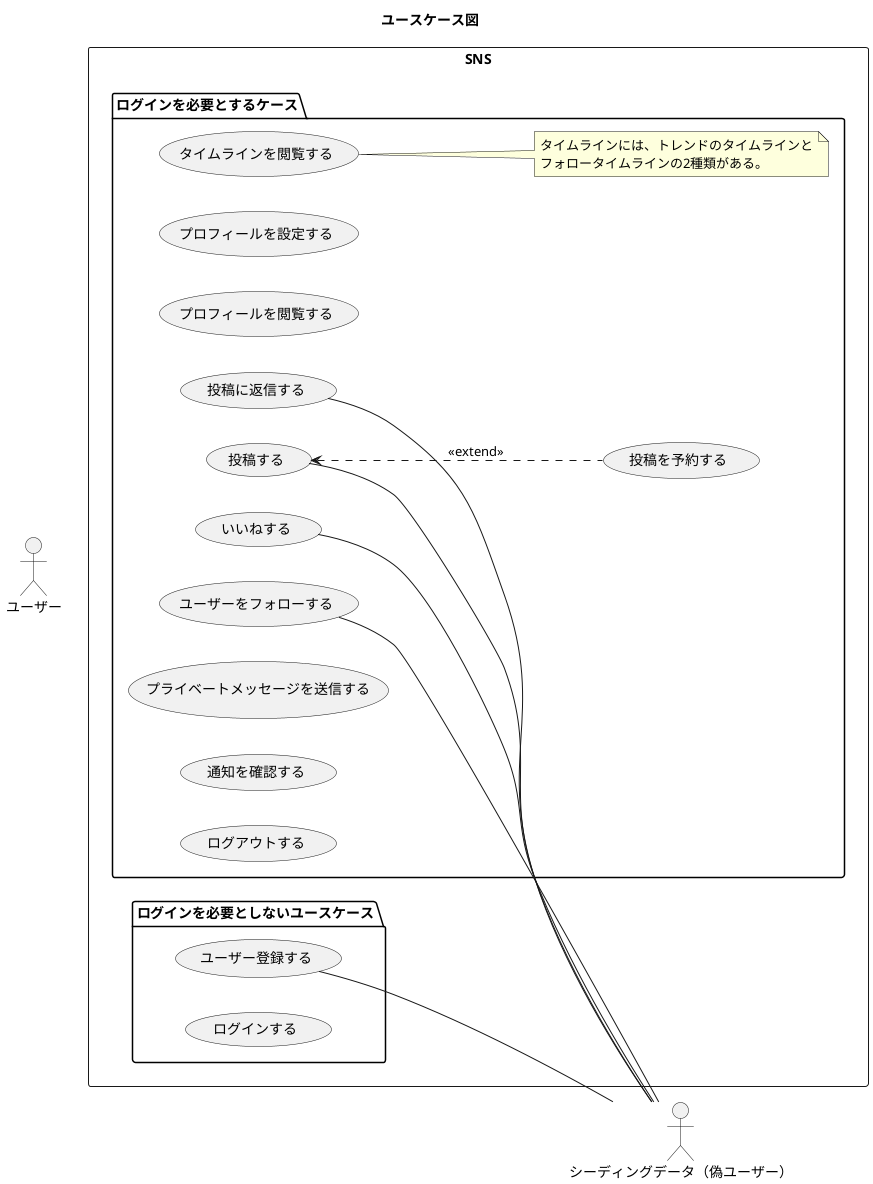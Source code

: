 @startuml social-networking-service
title ユースケース図

left to right direction

rectangle "SNS" {
    package ログインを必要としないユースケース {
        usecase "ユーザー登録する" as userRegister
        usecase "ログインする" as login
    }

    package ログインを必要とするケース {
        usecase "タイムラインを閲覧する" as viewTimeline
        note right of viewTimeline
            タイムラインには、トレンドのタイムラインと
            フォロータイムラインの2種類がある。
        end note
        usecase "プロフィールを設定する" as setProfile
        usecase "プロフィールを閲覧する" as viewProfile
        usecase "ユーザーをフォローする" as follow
        usecase "投稿する" as post
        usecase "投稿を予約する" as reservePost
        ' usecase "投稿を保存する" as savePost
        usecase "投稿に返信する" as reply
        usecase "いいねする" as like
        usecase "プライベートメッセージを送信する" as sendMessage
        usecase "通知を確認する" as viewNotification
        usecase "ログアウトする" as logout
        post <.. reservePost : <<extend>>
        ' reservePost <.. savePost : <<include>>
    }
}

:ユーザー: as user

user -- viewTimeline
user -- userRegister
user -- login

user -- setProfile
user -- viewProfile
user -- follow
user -- post
user -- reply
user -- like
user -- sendMessage
user -- viewNotification
user -- logout

:シーディングデータ（偽ユーザー）: as fakeUser

userRegister -- fakeUser
post -- fakeUser
reply -- fakeUser
like -- fakeUser
follow -- fakeUser
@enduml
